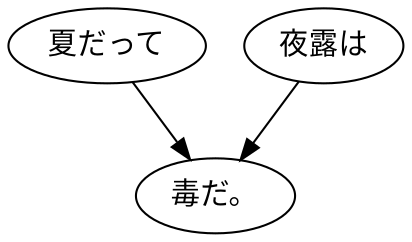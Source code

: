digraph graph6439 {
	node0 [label="夏だって"];
	node1 [label="夜露は"];
	node2 [label="毒だ。"];
	node0 -> node2;
	node1 -> node2;
}
